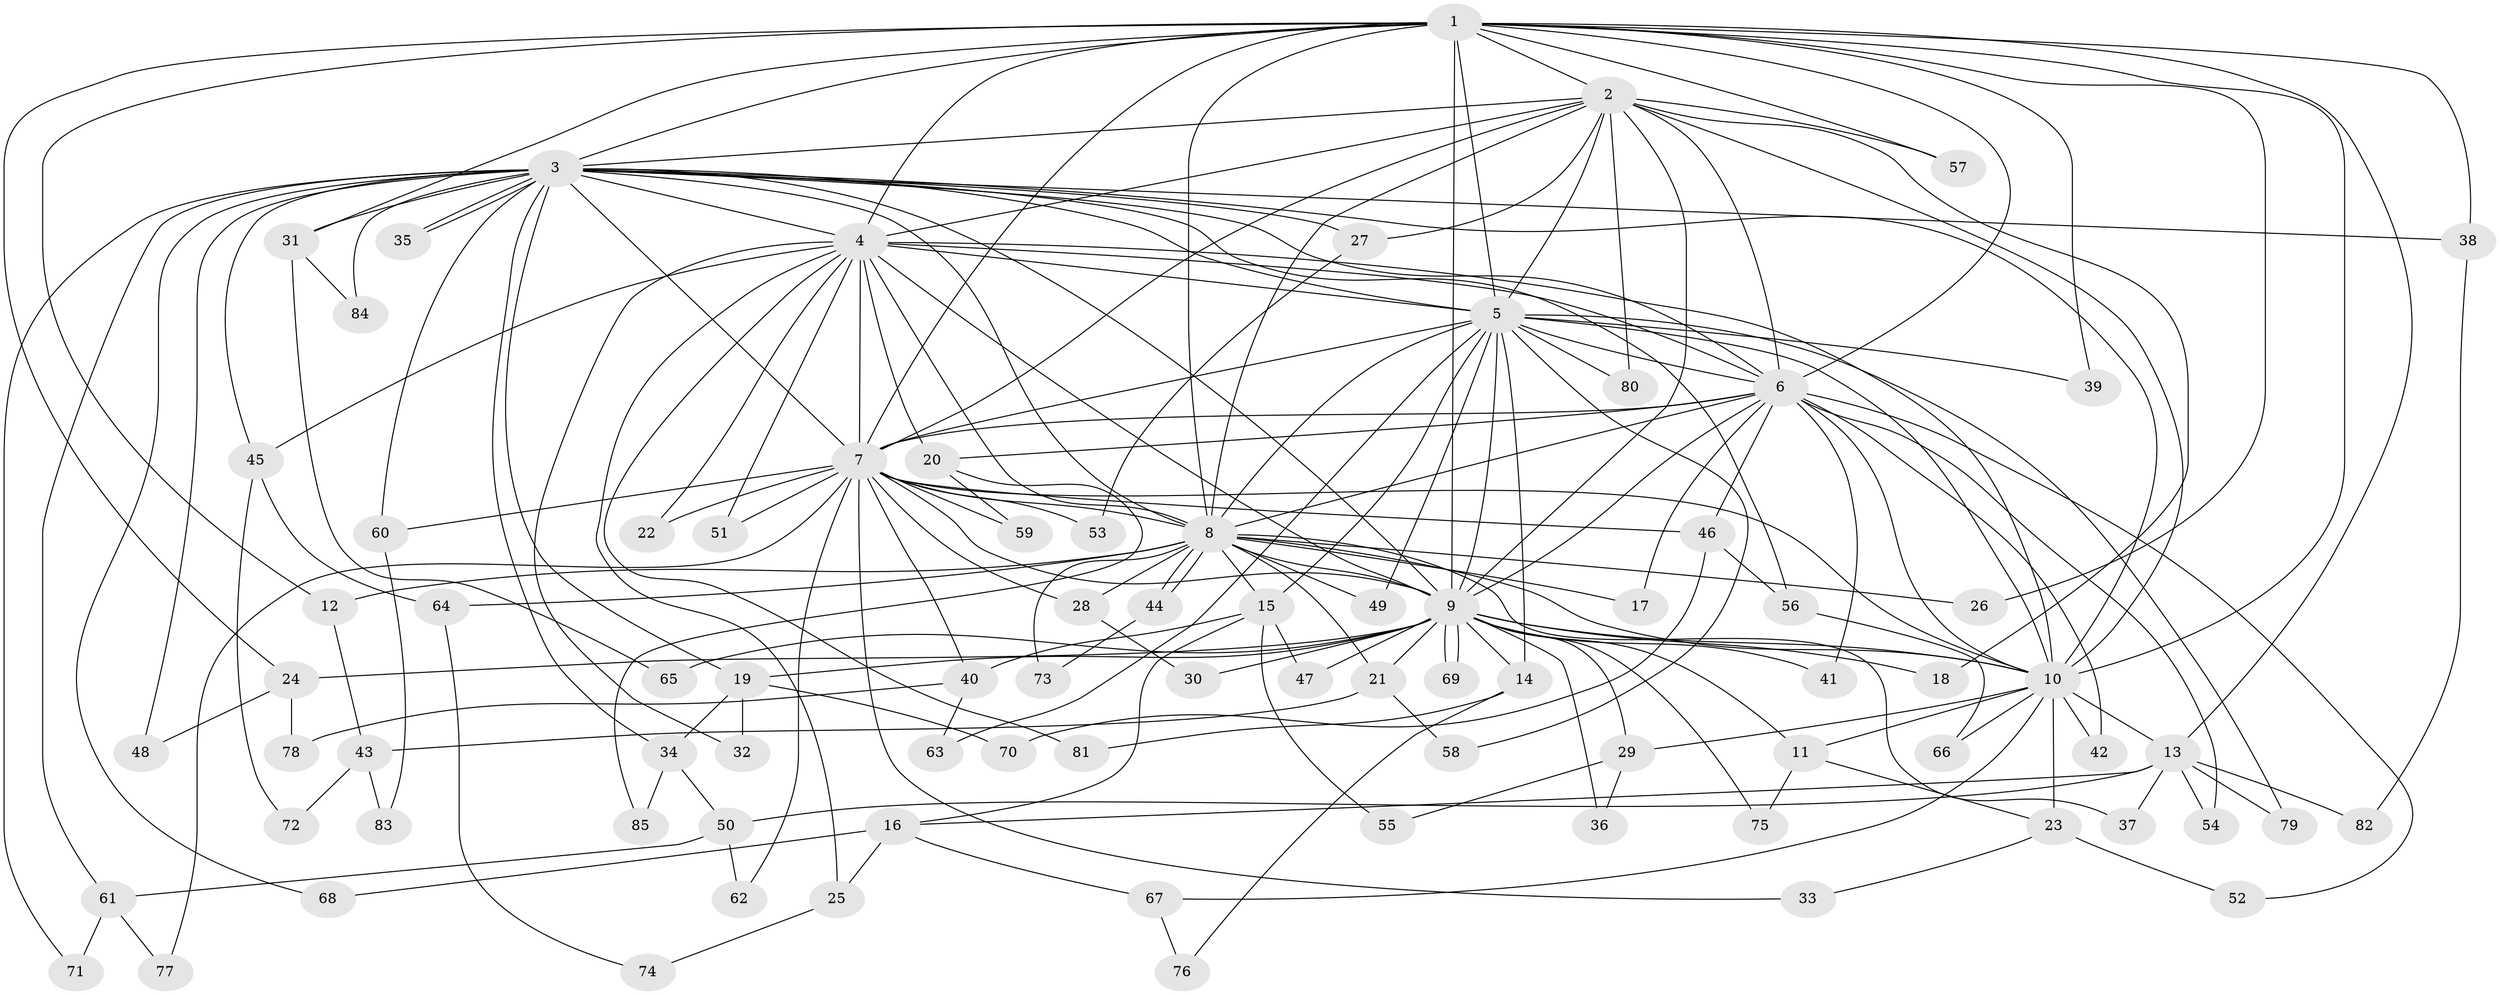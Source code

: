// Generated by graph-tools (version 1.1) at 2025/13/03/09/25 04:13:40]
// undirected, 85 vertices, 195 edges
graph export_dot {
graph [start="1"]
  node [color=gray90,style=filled];
  1;
  2;
  3;
  4;
  5;
  6;
  7;
  8;
  9;
  10;
  11;
  12;
  13;
  14;
  15;
  16;
  17;
  18;
  19;
  20;
  21;
  22;
  23;
  24;
  25;
  26;
  27;
  28;
  29;
  30;
  31;
  32;
  33;
  34;
  35;
  36;
  37;
  38;
  39;
  40;
  41;
  42;
  43;
  44;
  45;
  46;
  47;
  48;
  49;
  50;
  51;
  52;
  53;
  54;
  55;
  56;
  57;
  58;
  59;
  60;
  61;
  62;
  63;
  64;
  65;
  66;
  67;
  68;
  69;
  70;
  71;
  72;
  73;
  74;
  75;
  76;
  77;
  78;
  79;
  80;
  81;
  82;
  83;
  84;
  85;
  1 -- 2;
  1 -- 3;
  1 -- 4;
  1 -- 5;
  1 -- 6;
  1 -- 7;
  1 -- 8;
  1 -- 9;
  1 -- 10;
  1 -- 12;
  1 -- 13;
  1 -- 24;
  1 -- 26;
  1 -- 31;
  1 -- 38;
  1 -- 39;
  1 -- 57;
  2 -- 3;
  2 -- 4;
  2 -- 5;
  2 -- 6;
  2 -- 7;
  2 -- 8;
  2 -- 9;
  2 -- 10;
  2 -- 18;
  2 -- 27;
  2 -- 57;
  2 -- 80;
  3 -- 4;
  3 -- 5;
  3 -- 6;
  3 -- 7;
  3 -- 8;
  3 -- 9;
  3 -- 10;
  3 -- 19;
  3 -- 27;
  3 -- 31;
  3 -- 34;
  3 -- 35;
  3 -- 35;
  3 -- 38;
  3 -- 45;
  3 -- 48;
  3 -- 56;
  3 -- 60;
  3 -- 61;
  3 -- 68;
  3 -- 71;
  3 -- 84;
  4 -- 5;
  4 -- 6;
  4 -- 7;
  4 -- 8;
  4 -- 9;
  4 -- 10;
  4 -- 20;
  4 -- 22;
  4 -- 25;
  4 -- 32;
  4 -- 45;
  4 -- 51;
  4 -- 81;
  5 -- 6;
  5 -- 7;
  5 -- 8;
  5 -- 9;
  5 -- 10;
  5 -- 14;
  5 -- 15;
  5 -- 39;
  5 -- 49;
  5 -- 58;
  5 -- 63;
  5 -- 79;
  5 -- 80;
  6 -- 7;
  6 -- 8;
  6 -- 9;
  6 -- 10;
  6 -- 17;
  6 -- 20;
  6 -- 41;
  6 -- 42;
  6 -- 46;
  6 -- 52;
  6 -- 54;
  7 -- 8;
  7 -- 9;
  7 -- 10;
  7 -- 22;
  7 -- 28;
  7 -- 33;
  7 -- 40;
  7 -- 46;
  7 -- 51;
  7 -- 53;
  7 -- 59;
  7 -- 60;
  7 -- 62;
  7 -- 77;
  8 -- 9;
  8 -- 10;
  8 -- 12;
  8 -- 15;
  8 -- 17;
  8 -- 21;
  8 -- 26;
  8 -- 28;
  8 -- 37;
  8 -- 44;
  8 -- 44;
  8 -- 49;
  8 -- 64;
  8 -- 73;
  9 -- 10;
  9 -- 11;
  9 -- 14;
  9 -- 18;
  9 -- 19;
  9 -- 21;
  9 -- 24;
  9 -- 29;
  9 -- 30;
  9 -- 36;
  9 -- 41;
  9 -- 47;
  9 -- 65;
  9 -- 69;
  9 -- 69;
  9 -- 75;
  10 -- 11;
  10 -- 13;
  10 -- 23;
  10 -- 29;
  10 -- 42;
  10 -- 66;
  10 -- 67;
  11 -- 23;
  11 -- 75;
  12 -- 43;
  13 -- 16;
  13 -- 37;
  13 -- 50;
  13 -- 54;
  13 -- 79;
  13 -- 82;
  14 -- 76;
  14 -- 81;
  15 -- 16;
  15 -- 40;
  15 -- 47;
  15 -- 55;
  16 -- 25;
  16 -- 67;
  16 -- 68;
  19 -- 32;
  19 -- 34;
  19 -- 70;
  20 -- 59;
  20 -- 85;
  21 -- 43;
  21 -- 58;
  23 -- 33;
  23 -- 52;
  24 -- 48;
  24 -- 78;
  25 -- 74;
  27 -- 53;
  28 -- 30;
  29 -- 36;
  29 -- 55;
  31 -- 65;
  31 -- 84;
  34 -- 50;
  34 -- 85;
  38 -- 82;
  40 -- 63;
  40 -- 78;
  43 -- 72;
  43 -- 83;
  44 -- 73;
  45 -- 64;
  45 -- 72;
  46 -- 56;
  46 -- 70;
  50 -- 61;
  50 -- 62;
  56 -- 66;
  60 -- 83;
  61 -- 71;
  61 -- 77;
  64 -- 74;
  67 -- 76;
}
